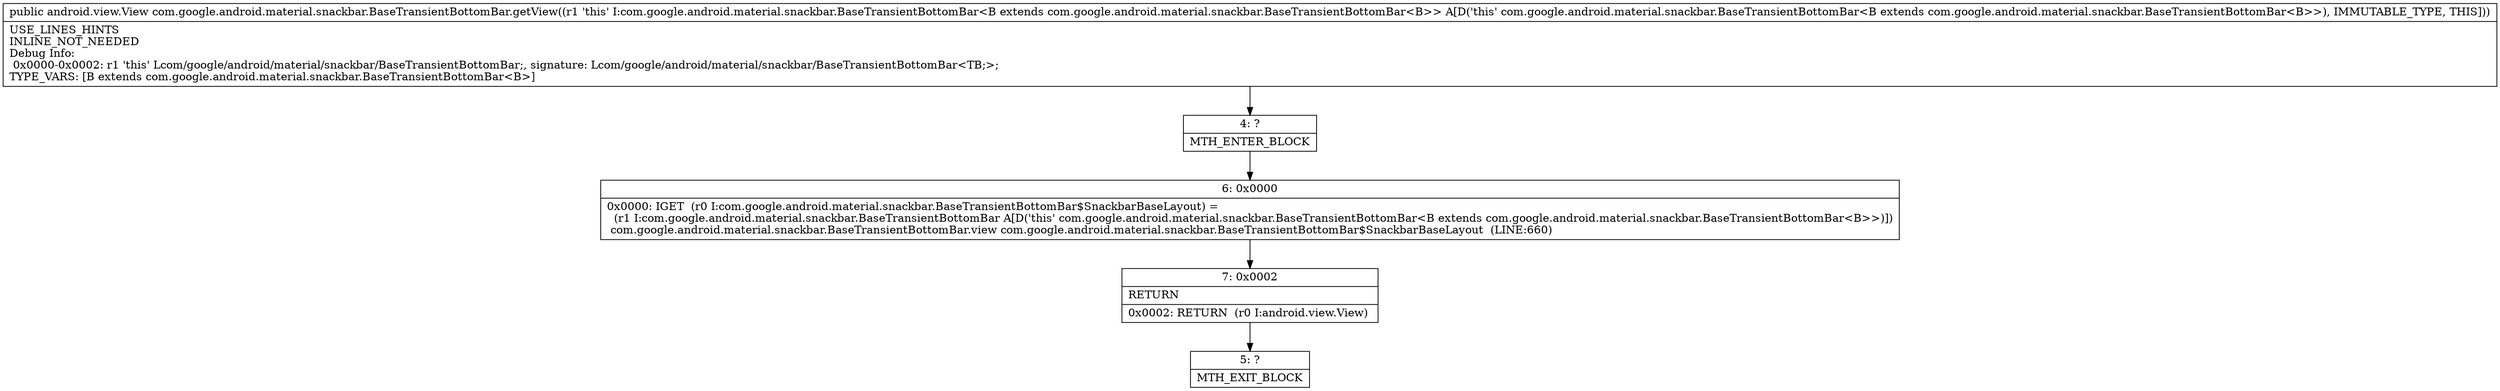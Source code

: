 digraph "CFG forcom.google.android.material.snackbar.BaseTransientBottomBar.getView()Landroid\/view\/View;" {
Node_4 [shape=record,label="{4\:\ ?|MTH_ENTER_BLOCK\l}"];
Node_6 [shape=record,label="{6\:\ 0x0000|0x0000: IGET  (r0 I:com.google.android.material.snackbar.BaseTransientBottomBar$SnackbarBaseLayout) = \l  (r1 I:com.google.android.material.snackbar.BaseTransientBottomBar A[D('this' com.google.android.material.snackbar.BaseTransientBottomBar\<B extends com.google.android.material.snackbar.BaseTransientBottomBar\<B\>\>)])\l com.google.android.material.snackbar.BaseTransientBottomBar.view com.google.android.material.snackbar.BaseTransientBottomBar$SnackbarBaseLayout  (LINE:660)\l}"];
Node_7 [shape=record,label="{7\:\ 0x0002|RETURN\l|0x0002: RETURN  (r0 I:android.view.View) \l}"];
Node_5 [shape=record,label="{5\:\ ?|MTH_EXIT_BLOCK\l}"];
MethodNode[shape=record,label="{public android.view.View com.google.android.material.snackbar.BaseTransientBottomBar.getView((r1 'this' I:com.google.android.material.snackbar.BaseTransientBottomBar\<B extends com.google.android.material.snackbar.BaseTransientBottomBar\<B\>\> A[D('this' com.google.android.material.snackbar.BaseTransientBottomBar\<B extends com.google.android.material.snackbar.BaseTransientBottomBar\<B\>\>), IMMUTABLE_TYPE, THIS]))  | USE_LINES_HINTS\lINLINE_NOT_NEEDED\lDebug Info:\l  0x0000\-0x0002: r1 'this' Lcom\/google\/android\/material\/snackbar\/BaseTransientBottomBar;, signature: Lcom\/google\/android\/material\/snackbar\/BaseTransientBottomBar\<TB;\>;\lTYPE_VARS: [B extends com.google.android.material.snackbar.BaseTransientBottomBar\<B\>]\l}"];
MethodNode -> Node_4;Node_4 -> Node_6;
Node_6 -> Node_7;
Node_7 -> Node_5;
}

